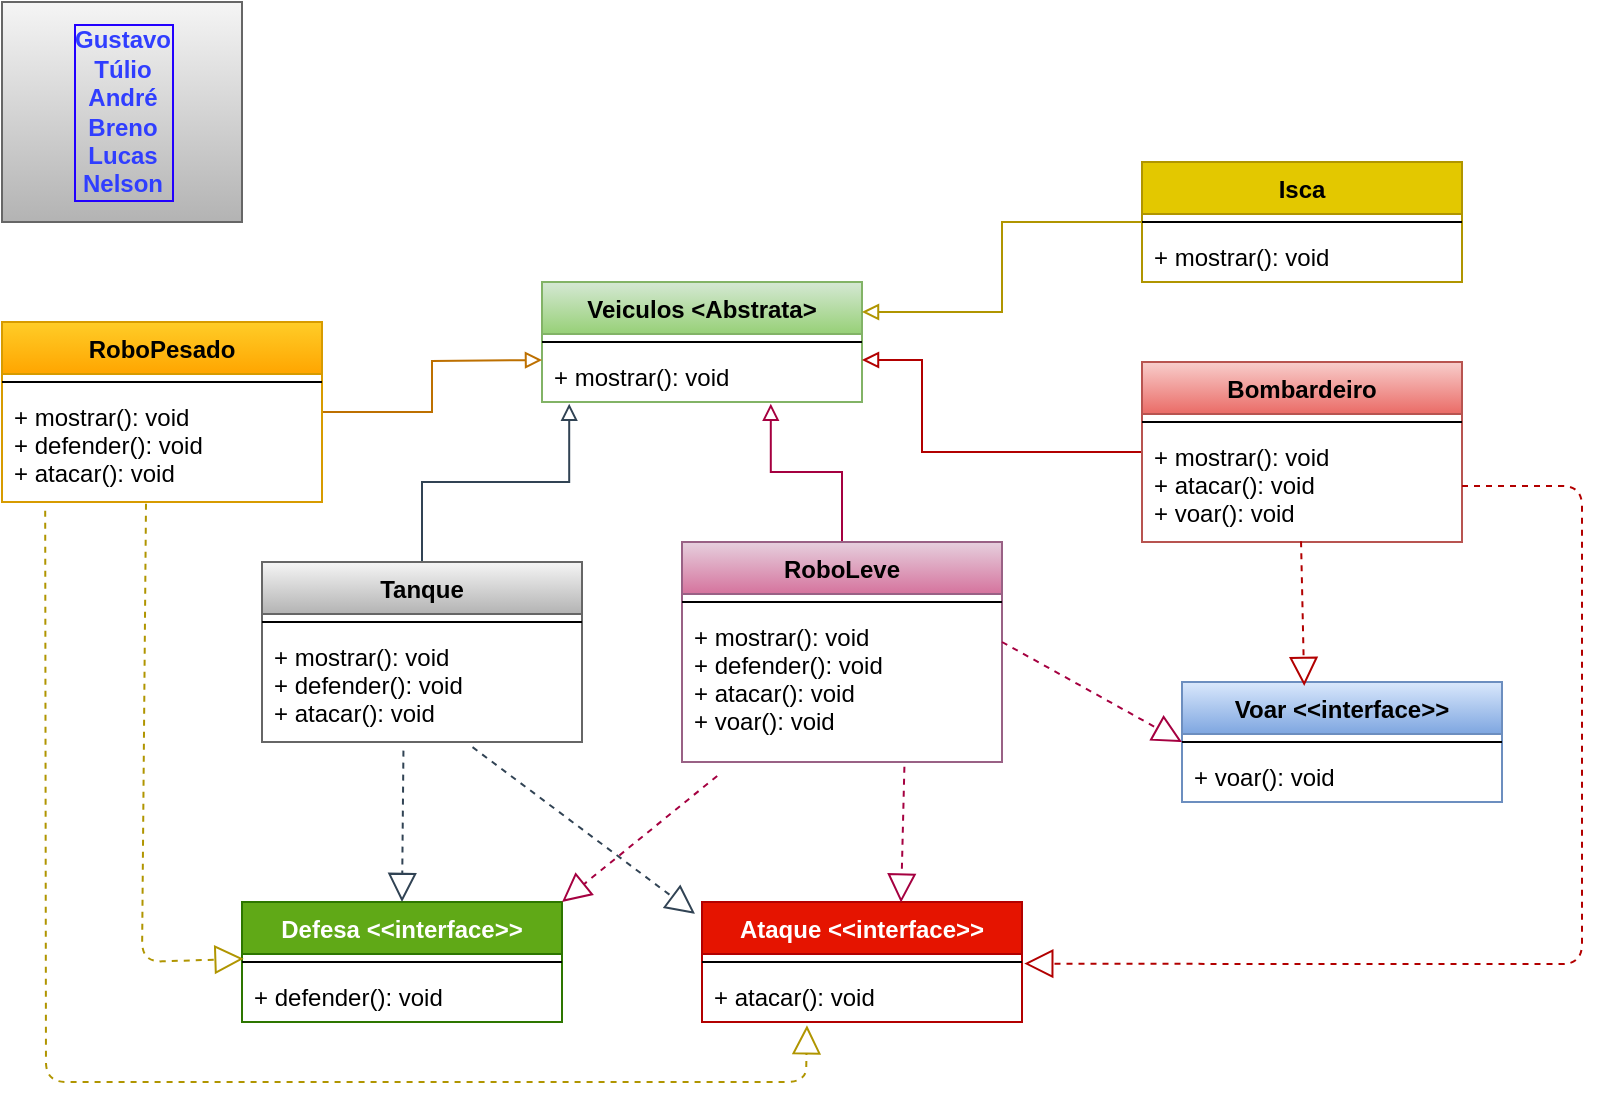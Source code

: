 <mxfile version="15.0.6" type="device"><diagram id="CEJ7a90mAve3ACYjD4L2" name="Page-1"><mxGraphModel dx="1278" dy="593" grid="1" gridSize="10" guides="1" tooltips="1" connect="1" arrows="1" fold="1" page="1" pageScale="1" pageWidth="1169" pageHeight="827" math="0" shadow="0"><root><mxCell id="0"/><mxCell id="1" parent="0"/><mxCell id="1NK8arxk8VCuPHh9nd1f-1" value="Gustavo&lt;br&gt;Túlio&lt;br&gt;André&lt;br&gt;Breno&lt;br&gt;Lucas&lt;br&gt;Nelson" style="html=1;gradientColor=#b3b3b3;fillColor=#f5f5f5;strokeColor=#666666;fontStyle=1;fontColor=#303EFF;labelBorderColor=#2200FF;" vertex="1" parent="1"><mxGeometry x="130" y="60" width="120" height="110" as="geometry"/></mxCell><mxCell id="1NK8arxk8VCuPHh9nd1f-2" value="Veiculos &lt;Abstrata&gt;" style="swimlane;fontStyle=1;align=center;verticalAlign=top;childLayout=stackLayout;horizontal=1;startSize=26;horizontalStack=0;resizeParent=1;resizeParentMax=0;resizeLast=0;collapsible=1;marginBottom=0;gradientColor=#97d077;fillColor=#d5e8d4;strokeColor=#82b366;" vertex="1" parent="1"><mxGeometry x="400" y="200" width="160" height="60" as="geometry"/></mxCell><mxCell id="1NK8arxk8VCuPHh9nd1f-4" value="" style="line;strokeWidth=1;fillColor=none;align=left;verticalAlign=middle;spacingTop=-1;spacingLeft=3;spacingRight=3;rotatable=0;labelPosition=right;points=[];portConstraint=eastwest;" vertex="1" parent="1NK8arxk8VCuPHh9nd1f-2"><mxGeometry y="26" width="160" height="8" as="geometry"/></mxCell><mxCell id="1NK8arxk8VCuPHh9nd1f-5" value="+ mostrar(): void" style="text;strokeColor=none;fillColor=none;align=left;verticalAlign=top;spacingLeft=4;spacingRight=4;overflow=hidden;rotatable=0;points=[[0,0.5],[1,0.5]];portConstraint=eastwest;" vertex="1" parent="1NK8arxk8VCuPHh9nd1f-2"><mxGeometry y="34" width="160" height="26" as="geometry"/></mxCell><mxCell id="1NK8arxk8VCuPHh9nd1f-18" style="edgeStyle=orthogonalEdgeStyle;rounded=0;orthogonalLoop=1;jettySize=auto;html=1;entryX=0.085;entryY=1.032;entryDx=0;entryDy=0;entryPerimeter=0;fillColor=#647687;strokeColor=#314354;endArrow=block;endFill=0;" edge="1" parent="1" source="1NK8arxk8VCuPHh9nd1f-6" target="1NK8arxk8VCuPHh9nd1f-5"><mxGeometry relative="1" as="geometry"/></mxCell><mxCell id="1NK8arxk8VCuPHh9nd1f-6" value="Tanque" style="swimlane;fontStyle=1;align=center;verticalAlign=top;childLayout=stackLayout;horizontal=1;startSize=26;horizontalStack=0;resizeParent=1;resizeParentMax=0;resizeLast=0;collapsible=1;marginBottom=0;gradientColor=#b3b3b3;fillColor=#f5f5f5;strokeColor=#666666;" vertex="1" parent="1"><mxGeometry x="260" y="340" width="160" height="90" as="geometry"/></mxCell><mxCell id="1NK8arxk8VCuPHh9nd1f-8" value="" style="line;strokeWidth=1;fillColor=none;align=left;verticalAlign=middle;spacingTop=-1;spacingLeft=3;spacingRight=3;rotatable=0;labelPosition=right;points=[];portConstraint=eastwest;" vertex="1" parent="1NK8arxk8VCuPHh9nd1f-6"><mxGeometry y="26" width="160" height="8" as="geometry"/></mxCell><mxCell id="1NK8arxk8VCuPHh9nd1f-9" value="+ mostrar(): void&#10;+ defender(): void&#10;+ atacar(): void" style="text;strokeColor=none;fillColor=none;align=left;verticalAlign=top;spacingLeft=4;spacingRight=4;overflow=hidden;rotatable=0;points=[[0,0.5],[1,0.5]];portConstraint=eastwest;" vertex="1" parent="1NK8arxk8VCuPHh9nd1f-6"><mxGeometry y="34" width="160" height="56" as="geometry"/></mxCell><mxCell id="1NK8arxk8VCuPHh9nd1f-19" style="edgeStyle=orthogonalEdgeStyle;rounded=0;orthogonalLoop=1;jettySize=auto;html=1;entryX=0;entryY=0.5;entryDx=0;entryDy=0;fillColor=#f0a30a;strokeColor=#BD7000;endArrow=block;endFill=0;" edge="1" parent="1" source="1NK8arxk8VCuPHh9nd1f-10"><mxGeometry relative="1" as="geometry"><mxPoint x="400" y="239" as="targetPoint"/></mxGeometry></mxCell><mxCell id="1NK8arxk8VCuPHh9nd1f-10" value="RoboPesado" style="swimlane;fontStyle=1;align=center;verticalAlign=top;childLayout=stackLayout;horizontal=1;startSize=26;horizontalStack=0;resizeParent=1;resizeParentMax=0;resizeLast=0;collapsible=1;marginBottom=0;gradientColor=#ffa500;fillColor=#ffcd28;strokeColor=#d79b00;" vertex="1" parent="1"><mxGeometry x="130" y="220" width="160" height="90" as="geometry"/></mxCell><mxCell id="1NK8arxk8VCuPHh9nd1f-12" value="" style="line;strokeWidth=1;fillColor=none;align=left;verticalAlign=middle;spacingTop=-1;spacingLeft=3;spacingRight=3;rotatable=0;labelPosition=right;points=[];portConstraint=eastwest;" vertex="1" parent="1NK8arxk8VCuPHh9nd1f-10"><mxGeometry y="26" width="160" height="8" as="geometry"/></mxCell><mxCell id="1NK8arxk8VCuPHh9nd1f-13" value="+ mostrar(): void&#10;+ defender(): void&#10;+ atacar(): void" style="text;strokeColor=none;fillColor=none;align=left;verticalAlign=top;spacingLeft=4;spacingRight=4;overflow=hidden;rotatable=0;points=[[0,0.5],[1,0.5]];portConstraint=eastwest;" vertex="1" parent="1NK8arxk8VCuPHh9nd1f-10"><mxGeometry y="34" width="160" height="56" as="geometry"/></mxCell><mxCell id="1NK8arxk8VCuPHh9nd1f-20" style="edgeStyle=orthogonalEdgeStyle;rounded=0;orthogonalLoop=1;jettySize=auto;html=1;entryX=0.715;entryY=1.032;entryDx=0;entryDy=0;entryPerimeter=0;fillColor=#d80073;strokeColor=#A50040;endArrow=block;endFill=0;" edge="1" parent="1" source="1NK8arxk8VCuPHh9nd1f-14" target="1NK8arxk8VCuPHh9nd1f-5"><mxGeometry relative="1" as="geometry"/></mxCell><mxCell id="1NK8arxk8VCuPHh9nd1f-14" value="RoboLeve" style="swimlane;fontStyle=1;align=center;verticalAlign=top;childLayout=stackLayout;horizontal=1;startSize=26;horizontalStack=0;resizeParent=1;resizeParentMax=0;resizeLast=0;collapsible=1;marginBottom=0;gradientColor=#d5739d;fillColor=#e6d0de;strokeColor=#996185;" vertex="1" parent="1"><mxGeometry x="470" y="330" width="160" height="110" as="geometry"/></mxCell><mxCell id="1NK8arxk8VCuPHh9nd1f-16" value="" style="line;strokeWidth=1;fillColor=none;align=left;verticalAlign=middle;spacingTop=-1;spacingLeft=3;spacingRight=3;rotatable=0;labelPosition=right;points=[];portConstraint=eastwest;" vertex="1" parent="1NK8arxk8VCuPHh9nd1f-14"><mxGeometry y="26" width="160" height="8" as="geometry"/></mxCell><mxCell id="1NK8arxk8VCuPHh9nd1f-17" value="+ mostrar(): void&#10;+ defender(): void&#10;+ atacar(): void&#10;+ voar(): void" style="text;strokeColor=none;fillColor=none;align=left;verticalAlign=top;spacingLeft=4;spacingRight=4;overflow=hidden;rotatable=0;points=[[0,0.5],[1,0.5]];portConstraint=eastwest;" vertex="1" parent="1NK8arxk8VCuPHh9nd1f-14"><mxGeometry y="34" width="160" height="76" as="geometry"/></mxCell><mxCell id="1NK8arxk8VCuPHh9nd1f-21" value="Voar &lt;&lt;interface&gt;&gt;" style="swimlane;fontStyle=1;align=center;verticalAlign=top;childLayout=stackLayout;horizontal=1;startSize=26;horizontalStack=0;resizeParent=1;resizeParentMax=0;resizeLast=0;collapsible=1;marginBottom=0;gradientColor=#7ea6e0;fillColor=#dae8fc;strokeColor=#6c8ebf;" vertex="1" parent="1"><mxGeometry x="720" y="400" width="160" height="60" as="geometry"/></mxCell><mxCell id="1NK8arxk8VCuPHh9nd1f-23" value="" style="line;strokeWidth=1;fillColor=none;align=left;verticalAlign=middle;spacingTop=-1;spacingLeft=3;spacingRight=3;rotatable=0;labelPosition=right;points=[];portConstraint=eastwest;" vertex="1" parent="1NK8arxk8VCuPHh9nd1f-21"><mxGeometry y="26" width="160" height="8" as="geometry"/></mxCell><mxCell id="1NK8arxk8VCuPHh9nd1f-24" value="+ voar(): void" style="text;strokeColor=none;fillColor=none;align=left;verticalAlign=top;spacingLeft=4;spacingRight=4;overflow=hidden;rotatable=0;points=[[0,0.5],[1,0.5]];portConstraint=eastwest;" vertex="1" parent="1NK8arxk8VCuPHh9nd1f-21"><mxGeometry y="34" width="160" height="26" as="geometry"/></mxCell><mxCell id="1NK8arxk8VCuPHh9nd1f-27" value="" style="endArrow=block;dashed=1;endFill=0;endSize=12;html=1;exitX=1;exitY=0.923;exitDx=0;exitDy=0;exitPerimeter=0;entryX=0;entryY=0.5;entryDx=0;entryDy=0;fillColor=#d80073;strokeColor=#A50040;" edge="1" parent="1" target="1NK8arxk8VCuPHh9nd1f-21"><mxGeometry width="160" relative="1" as="geometry"><mxPoint x="630" y="379.998" as="sourcePoint"/><mxPoint x="750" y="506" as="targetPoint"/></mxGeometry></mxCell><mxCell id="1NK8arxk8VCuPHh9nd1f-32" style="edgeStyle=orthogonalEdgeStyle;rounded=0;orthogonalLoop=1;jettySize=auto;html=1;fillColor=#e51400;strokeColor=#B20000;endArrow=block;endFill=0;" edge="1" parent="1" source="1NK8arxk8VCuPHh9nd1f-28"><mxGeometry relative="1" as="geometry"><mxPoint x="560" y="239" as="targetPoint"/><Array as="points"><mxPoint x="590" y="285"/><mxPoint x="590" y="239"/></Array></mxGeometry></mxCell><mxCell id="1NK8arxk8VCuPHh9nd1f-28" value="Bombardeiro" style="swimlane;fontStyle=1;align=center;verticalAlign=top;childLayout=stackLayout;horizontal=1;startSize=26;horizontalStack=0;resizeParent=1;resizeParentMax=0;resizeLast=0;collapsible=1;marginBottom=0;gradientColor=#ea6b66;fillColor=#f8cecc;strokeColor=#b85450;" vertex="1" parent="1"><mxGeometry x="700" y="240" width="160" height="90" as="geometry"/></mxCell><mxCell id="1NK8arxk8VCuPHh9nd1f-30" value="" style="line;strokeWidth=1;fillColor=none;align=left;verticalAlign=middle;spacingTop=-1;spacingLeft=3;spacingRight=3;rotatable=0;labelPosition=right;points=[];portConstraint=eastwest;" vertex="1" parent="1NK8arxk8VCuPHh9nd1f-28"><mxGeometry y="26" width="160" height="8" as="geometry"/></mxCell><mxCell id="1NK8arxk8VCuPHh9nd1f-31" value="+ mostrar(): void&#10;+ atacar(): void&#10;+ voar(): void" style="text;strokeColor=none;fillColor=none;align=left;verticalAlign=top;spacingLeft=4;spacingRight=4;overflow=hidden;rotatable=0;points=[[0,0.5],[1,0.5]];portConstraint=eastwest;" vertex="1" parent="1NK8arxk8VCuPHh9nd1f-28"><mxGeometry y="34" width="160" height="56" as="geometry"/></mxCell><mxCell id="1NK8arxk8VCuPHh9nd1f-33" value="" style="endArrow=block;dashed=1;endFill=0;endSize=12;html=1;entryX=0.382;entryY=0.033;entryDx=0;entryDy=0;entryPerimeter=0;exitX=0.497;exitY=0.993;exitDx=0;exitDy=0;exitPerimeter=0;fillColor=#e51400;strokeColor=#B20000;" edge="1" parent="1" source="1NK8arxk8VCuPHh9nd1f-31" target="1NK8arxk8VCuPHh9nd1f-21"><mxGeometry width="160" relative="1" as="geometry"><mxPoint x="781" y="340" as="sourcePoint"/><mxPoint x="400" y="400" as="targetPoint"/></mxGeometry></mxCell><mxCell id="1NK8arxk8VCuPHh9nd1f-38" value="Ataque &lt;&lt;interface&gt;&gt;" style="swimlane;fontStyle=1;align=center;verticalAlign=top;childLayout=stackLayout;horizontal=1;startSize=26;horizontalStack=0;resizeParent=1;resizeParentMax=0;resizeLast=0;collapsible=1;marginBottom=0;fillColor=#e51400;strokeColor=#B20000;fontColor=#ffffff;" vertex="1" parent="1"><mxGeometry x="480" y="510" width="160" height="60" as="geometry"/></mxCell><mxCell id="1NK8arxk8VCuPHh9nd1f-40" value="" style="line;strokeWidth=1;fillColor=none;align=left;verticalAlign=middle;spacingTop=-1;spacingLeft=3;spacingRight=3;rotatable=0;labelPosition=right;points=[];portConstraint=eastwest;" vertex="1" parent="1NK8arxk8VCuPHh9nd1f-38"><mxGeometry y="26" width="160" height="8" as="geometry"/></mxCell><mxCell id="1NK8arxk8VCuPHh9nd1f-41" value="+ atacar(): void" style="text;strokeColor=none;fillColor=none;align=left;verticalAlign=top;spacingLeft=4;spacingRight=4;overflow=hidden;rotatable=0;points=[[0,0.5],[1,0.5]];portConstraint=eastwest;" vertex="1" parent="1NK8arxk8VCuPHh9nd1f-38"><mxGeometry y="34" width="160" height="26" as="geometry"/></mxCell><mxCell id="1NK8arxk8VCuPHh9nd1f-42" value="Defesa &lt;&lt;interface&gt;&gt;" style="swimlane;fontStyle=1;align=center;verticalAlign=top;childLayout=stackLayout;horizontal=1;startSize=26;horizontalStack=0;resizeParent=1;resizeParentMax=0;resizeLast=0;collapsible=1;marginBottom=0;fillColor=#60a917;strokeColor=#2D7600;fontColor=#ffffff;" vertex="1" parent="1"><mxGeometry x="250" y="510" width="160" height="60" as="geometry"/></mxCell><mxCell id="1NK8arxk8VCuPHh9nd1f-44" value="" style="line;strokeWidth=1;fillColor=none;align=left;verticalAlign=middle;spacingTop=-1;spacingLeft=3;spacingRight=3;rotatable=0;labelPosition=right;points=[];portConstraint=eastwest;" vertex="1" parent="1NK8arxk8VCuPHh9nd1f-42"><mxGeometry y="26" width="160" height="8" as="geometry"/></mxCell><mxCell id="1NK8arxk8VCuPHh9nd1f-45" value="+ defender(): void" style="text;strokeColor=none;fillColor=none;align=left;verticalAlign=top;spacingLeft=4;spacingRight=4;overflow=hidden;rotatable=0;points=[[0,0.5],[1,0.5]];portConstraint=eastwest;" vertex="1" parent="1NK8arxk8VCuPHh9nd1f-42"><mxGeometry y="34" width="160" height="26" as="geometry"/></mxCell><mxCell id="1NK8arxk8VCuPHh9nd1f-47" value="" style="endArrow=block;dashed=1;endFill=0;endSize=12;html=1;exitX=0.45;exitY=1.015;exitDx=0;exitDy=0;exitPerimeter=0;entryX=0.005;entryY=0.092;entryDx=0;entryDy=0;entryPerimeter=0;fillColor=#e3c800;strokeColor=#B09500;" edge="1" parent="1" source="1NK8arxk8VCuPHh9nd1f-13"><mxGeometry width="160" relative="1" as="geometry"><mxPoint x="290" y="470" as="sourcePoint"/><mxPoint x="250.8" y="538.392" as="targetPoint"/><Array as="points"><mxPoint x="200" y="540"/></Array></mxGeometry></mxCell><mxCell id="1NK8arxk8VCuPHh9nd1f-48" value="" style="endArrow=block;dashed=1;endFill=0;endSize=12;html=1;exitX=0.135;exitY=1.079;exitDx=0;exitDy=0;exitPerimeter=0;entryX=0.328;entryY=1.062;entryDx=0;entryDy=0;entryPerimeter=0;fillColor=#e3c800;strokeColor=#B09500;" edge="1" parent="1" source="1NK8arxk8VCuPHh9nd1f-13" target="1NK8arxk8VCuPHh9nd1f-41"><mxGeometry width="160" relative="1" as="geometry"><mxPoint x="30" y="490" as="sourcePoint"/><mxPoint x="190" y="490" as="targetPoint"/><Array as="points"><mxPoint x="152" y="600"/><mxPoint x="532" y="600"/></Array></mxGeometry></mxCell><mxCell id="1NK8arxk8VCuPHh9nd1f-49" value="" style="endArrow=block;dashed=1;endFill=0;endSize=12;html=1;exitX=0.442;exitY=1.077;exitDx=0;exitDy=0;exitPerimeter=0;entryX=0.5;entryY=0;entryDx=0;entryDy=0;fillColor=#647687;strokeColor=#314354;" edge="1" parent="1" source="1NK8arxk8VCuPHh9nd1f-9" target="1NK8arxk8VCuPHh9nd1f-42"><mxGeometry width="160" relative="1" as="geometry"><mxPoint x="310" y="460" as="sourcePoint"/><mxPoint x="470" y="460" as="targetPoint"/></mxGeometry></mxCell><mxCell id="1NK8arxk8VCuPHh9nd1f-50" value="" style="endArrow=block;dashed=1;endFill=0;endSize=12;html=1;exitX=0.658;exitY=1.046;exitDx=0;exitDy=0;exitPerimeter=0;entryX=-0.022;entryY=0.098;entryDx=0;entryDy=0;entryPerimeter=0;fillColor=#647687;strokeColor=#314354;" edge="1" parent="1" source="1NK8arxk8VCuPHh9nd1f-9" target="1NK8arxk8VCuPHh9nd1f-38"><mxGeometry width="160" relative="1" as="geometry"><mxPoint x="360" y="450" as="sourcePoint"/><mxPoint x="520" y="450" as="targetPoint"/></mxGeometry></mxCell><mxCell id="1NK8arxk8VCuPHh9nd1f-51" value="" style="endArrow=block;dashed=1;endFill=0;endSize=12;html=1;exitX=0.695;exitY=1.031;exitDx=0;exitDy=0;exitPerimeter=0;entryX=0.622;entryY=0.005;entryDx=0;entryDy=0;entryPerimeter=0;fillColor=#d80073;strokeColor=#A50040;" edge="1" parent="1" source="1NK8arxk8VCuPHh9nd1f-17" target="1NK8arxk8VCuPHh9nd1f-38"><mxGeometry width="160" relative="1" as="geometry"><mxPoint x="470" y="470" as="sourcePoint"/><mxPoint x="630" y="470" as="targetPoint"/></mxGeometry></mxCell><mxCell id="1NK8arxk8VCuPHh9nd1f-52" value="" style="endArrow=block;dashed=1;endFill=0;endSize=12;html=1;exitX=0.11;exitY=1.092;exitDx=0;exitDy=0;exitPerimeter=0;entryX=1;entryY=0;entryDx=0;entryDy=0;fillColor=#d80073;strokeColor=#A50040;" edge="1" parent="1" source="1NK8arxk8VCuPHh9nd1f-17" target="1NK8arxk8VCuPHh9nd1f-42"><mxGeometry width="160" relative="1" as="geometry"><mxPoint x="460" y="450" as="sourcePoint"/><mxPoint x="620" y="450" as="targetPoint"/></mxGeometry></mxCell><mxCell id="1NK8arxk8VCuPHh9nd1f-53" value="" style="endArrow=block;dashed=1;endFill=0;endSize=12;html=1;exitX=1;exitY=0.5;exitDx=0;exitDy=0;entryX=1.007;entryY=0.6;entryDx=0;entryDy=0;entryPerimeter=0;fillColor=#e51400;strokeColor=#B20000;" edge="1" parent="1" source="1NK8arxk8VCuPHh9nd1f-31" target="1NK8arxk8VCuPHh9nd1f-40"><mxGeometry width="160" relative="1" as="geometry"><mxPoint x="720" y="382.5" as="sourcePoint"/><mxPoint x="630" y="600" as="targetPoint"/><Array as="points"><mxPoint x="920" y="302"/><mxPoint x="920" y="541"/><mxPoint x="770" y="541"/></Array></mxGeometry></mxCell><mxCell id="1NK8arxk8VCuPHh9nd1f-60" style="edgeStyle=orthogonalEdgeStyle;rounded=0;orthogonalLoop=1;jettySize=auto;html=1;entryX=1;entryY=0.25;entryDx=0;entryDy=0;fillColor=#e3c800;strokeColor=#B09500;endArrow=block;endFill=0;" edge="1" parent="1" source="1NK8arxk8VCuPHh9nd1f-56" target="1NK8arxk8VCuPHh9nd1f-2"><mxGeometry relative="1" as="geometry"/></mxCell><mxCell id="1NK8arxk8VCuPHh9nd1f-56" value="Isca" style="swimlane;fontStyle=1;align=center;verticalAlign=top;childLayout=stackLayout;horizontal=1;startSize=26;horizontalStack=0;resizeParent=1;resizeParentMax=0;resizeLast=0;collapsible=1;marginBottom=0;fillColor=#e3c800;swimlaneFillColor=none;strokeColor=#B09500;fontColor=#000000;" vertex="1" parent="1"><mxGeometry x="700" y="140" width="160" height="60" as="geometry"/></mxCell><mxCell id="1NK8arxk8VCuPHh9nd1f-58" value="" style="line;strokeWidth=1;fillColor=none;align=left;verticalAlign=middle;spacingTop=-1;spacingLeft=3;spacingRight=3;rotatable=0;labelPosition=right;points=[];portConstraint=eastwest;" vertex="1" parent="1NK8arxk8VCuPHh9nd1f-56"><mxGeometry y="26" width="160" height="8" as="geometry"/></mxCell><mxCell id="1NK8arxk8VCuPHh9nd1f-59" value="+ mostrar(): void" style="text;strokeColor=none;fillColor=none;align=left;verticalAlign=top;spacingLeft=4;spacingRight=4;overflow=hidden;rotatable=0;points=[[0,0.5],[1,0.5]];portConstraint=eastwest;" vertex="1" parent="1NK8arxk8VCuPHh9nd1f-56"><mxGeometry y="34" width="160" height="26" as="geometry"/></mxCell></root></mxGraphModel></diagram></mxfile>